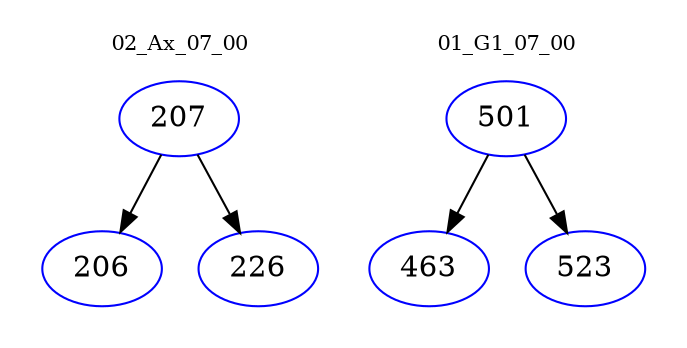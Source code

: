 digraph{
subgraph cluster_0 {
color = white
label = "02_Ax_07_00";
fontsize=10;
T0_207 [label="207", color="blue"]
T0_207 -> T0_206 [color="black"]
T0_206 [label="206", color="blue"]
T0_207 -> T0_226 [color="black"]
T0_226 [label="226", color="blue"]
}
subgraph cluster_1 {
color = white
label = "01_G1_07_00";
fontsize=10;
T1_501 [label="501", color="blue"]
T1_501 -> T1_463 [color="black"]
T1_463 [label="463", color="blue"]
T1_501 -> T1_523 [color="black"]
T1_523 [label="523", color="blue"]
}
}
